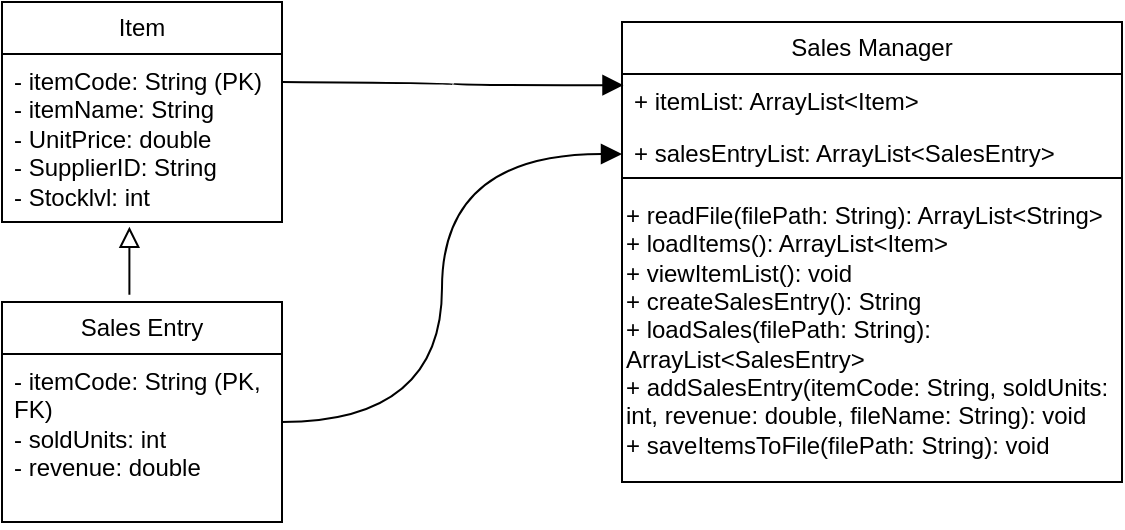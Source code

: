 <mxfile version="25.0.3">
  <diagram name="Page-1" id="c4acf3e9-155e-7222-9cf6-157b1a14988f">
    <mxGraphModel dx="1451" dy="784" grid="1" gridSize="10" guides="1" tooltips="1" connect="1" arrows="1" fold="1" page="1" pageScale="1" pageWidth="850" pageHeight="1100" background="none" math="0" shadow="0">
      <root>
        <mxCell id="0" />
        <mxCell id="1" parent="0" />
        <mxCell id="wX4cQtUGv_hW-EQ-Y6BV-1" value="Item" style="swimlane;fontStyle=0;childLayout=stackLayout;horizontal=1;startSize=26;fillColor=none;horizontalStack=0;resizeParent=1;resizeParentMax=0;resizeLast=0;collapsible=1;marginBottom=0;whiteSpace=wrap;html=1;" parent="1" vertex="1">
          <mxGeometry x="60" y="110" width="140" height="110" as="geometry" />
        </mxCell>
        <mxCell id="wX4cQtUGv_hW-EQ-Y6BV-2" value="- itemCode: String (PK)&lt;div&gt;- itemName: String&lt;/div&gt;&lt;div&gt;- UnitPrice: double&lt;/div&gt;&lt;div&gt;- SupplierID: String&lt;/div&gt;&lt;div&gt;- Stocklvl: int&lt;/div&gt;" style="text;strokeColor=none;fillColor=none;align=left;verticalAlign=top;spacingLeft=4;spacingRight=4;overflow=hidden;rotatable=0;points=[[0,0.5],[1,0.5]];portConstraint=eastwest;whiteSpace=wrap;html=1;" parent="wX4cQtUGv_hW-EQ-Y6BV-1" vertex="1">
          <mxGeometry y="26" width="140" height="84" as="geometry" />
        </mxCell>
        <mxCell id="wX4cQtUGv_hW-EQ-Y6BV-5" value="Sales Entry" style="swimlane;fontStyle=0;childLayout=stackLayout;horizontal=1;startSize=26;fillColor=none;horizontalStack=0;resizeParent=1;resizeParentMax=0;resizeLast=0;collapsible=1;marginBottom=0;whiteSpace=wrap;html=1;" parent="1" vertex="1">
          <mxGeometry x="60" y="260" width="140" height="110" as="geometry" />
        </mxCell>
        <mxCell id="wX4cQtUGv_hW-EQ-Y6BV-6" value="- itemCode: String (PK, FK)&lt;div&gt;- soldUnits: int&lt;/div&gt;&lt;div&gt;- revenue: double&lt;/div&gt;" style="text;strokeColor=none;fillColor=none;align=left;verticalAlign=top;spacingLeft=4;spacingRight=4;overflow=hidden;rotatable=0;points=[[0,0.5],[1,0.5]];portConstraint=eastwest;whiteSpace=wrap;html=1;" parent="wX4cQtUGv_hW-EQ-Y6BV-5" vertex="1">
          <mxGeometry y="26" width="140" height="84" as="geometry" />
        </mxCell>
        <mxCell id="9rbEYJIKzkN8dOAePXuj-1" value="" style="endArrow=block;html=1;rounded=0;align=center;verticalAlign=bottom;endFill=0;labelBackgroundColor=none;endSize=8;fontSize=12;curved=1;exitX=0.455;exitY=-0.033;exitDx=0;exitDy=0;exitPerimeter=0;entryX=0.455;entryY=1.028;entryDx=0;entryDy=0;entryPerimeter=0;" parent="1" source="wX4cQtUGv_hW-EQ-Y6BV-5" target="wX4cQtUGv_hW-EQ-Y6BV-2" edge="1">
          <mxGeometry relative="1" as="geometry">
            <mxPoint x="120" y="220" as="sourcePoint" />
            <mxPoint x="170" y="240" as="targetPoint" />
          </mxGeometry>
        </mxCell>
        <mxCell id="9rbEYJIKzkN8dOAePXuj-2" value="" style="resizable=0;html=1;align=center;verticalAlign=top;labelBackgroundColor=none;" parent="9rbEYJIKzkN8dOAePXuj-1" connectable="0" vertex="1">
          <mxGeometry relative="1" as="geometry" />
        </mxCell>
        <mxCell id="9rbEYJIKzkN8dOAePXuj-10" value="" style="group" parent="1" vertex="1" connectable="0">
          <mxGeometry x="370" y="120" width="250" height="230" as="geometry" />
        </mxCell>
        <mxCell id="9rbEYJIKzkN8dOAePXuj-5" value="Sales Manager" style="swimlane;fontStyle=0;childLayout=stackLayout;horizontal=1;startSize=26;fillColor=none;horizontalStack=0;resizeParent=1;resizeParentMax=0;resizeLast=0;collapsible=1;marginBottom=0;whiteSpace=wrap;html=1;" parent="9rbEYJIKzkN8dOAePXuj-10" vertex="1">
          <mxGeometry width="250" height="80" as="geometry" />
        </mxCell>
        <mxCell id="9rbEYJIKzkN8dOAePXuj-6" value="+&amp;nbsp;itemList: ArrayList&amp;lt;Item&amp;gt;" style="text;strokeColor=none;fillColor=none;align=left;verticalAlign=top;spacingLeft=4;spacingRight=4;overflow=hidden;rotatable=0;points=[[0,0.5],[1,0.5]];portConstraint=eastwest;whiteSpace=wrap;html=1;" parent="9rbEYJIKzkN8dOAePXuj-5" vertex="1">
          <mxGeometry y="26" width="250" height="26" as="geometry" />
        </mxCell>
        <mxCell id="9rbEYJIKzkN8dOAePXuj-7" value="+&amp;nbsp;salesEntryList: ArrayList&amp;lt;SalesEntry&amp;gt;" style="text;strokeColor=none;fillColor=none;align=left;verticalAlign=top;spacingLeft=4;spacingRight=4;overflow=hidden;rotatable=0;points=[[0,0.5],[1,0.5]];portConstraint=eastwest;whiteSpace=wrap;html=1;" parent="9rbEYJIKzkN8dOAePXuj-5" vertex="1">
          <mxGeometry y="52" width="250" height="28" as="geometry" />
        </mxCell>
        <mxCell id="9rbEYJIKzkN8dOAePXuj-9" value="+ readFile(filePath: String): ArrayList&amp;lt;String&amp;gt;&lt;div&gt;+ loadItems(): ArrayList&amp;lt;Item&amp;gt;&lt;/div&gt;&lt;div&gt;+ viewItemList(): void&lt;/div&gt;&lt;div&gt;+ createSalesEntry(): String&lt;/div&gt;&lt;div&gt;+ loadSales(filePath: String): ArrayList&amp;lt;SalesEntry&amp;gt;&lt;/div&gt;&lt;div&gt;+ addSalesEntry(itemCode: String, soldUnits: int, revenue: double, fileName: String): void&lt;/div&gt;&lt;div&gt;+ saveItemsToFile(filePath: String): void&lt;/div&gt;" style="html=1;whiteSpace=wrap;align=left;" parent="9rbEYJIKzkN8dOAePXuj-10" vertex="1">
          <mxGeometry y="78" width="250" height="152" as="geometry" />
        </mxCell>
        <mxCell id="9rbEYJIKzkN8dOAePXuj-11" value="" style="endArrow=block;endFill=1;html=1;edgeStyle=orthogonalEdgeStyle;align=left;verticalAlign=top;rounded=0;fontSize=12;startSize=8;endSize=8;curved=1;entryX=0.003;entryY=0.214;entryDx=0;entryDy=0;entryPerimeter=0;" parent="1" target="9rbEYJIKzkN8dOAePXuj-6" edge="1">
          <mxGeometry x="-1" relative="1" as="geometry">
            <mxPoint x="200" y="150" as="sourcePoint" />
            <mxPoint x="360" y="150" as="targetPoint" />
            <mxPoint as="offset" />
          </mxGeometry>
        </mxCell>
        <mxCell id="9rbEYJIKzkN8dOAePXuj-13" value="" style="endArrow=block;endFill=1;html=1;edgeStyle=orthogonalEdgeStyle;align=left;verticalAlign=top;rounded=0;fontSize=12;startSize=8;endSize=8;curved=1;entryX=0;entryY=0.5;entryDx=0;entryDy=0;" parent="1" target="9rbEYJIKzkN8dOAePXuj-7" edge="1">
          <mxGeometry x="-1" relative="1" as="geometry">
            <mxPoint x="200" y="320" as="sourcePoint" />
            <mxPoint x="360" y="320" as="targetPoint" />
            <Array as="points">
              <mxPoint x="280" y="320" />
              <mxPoint x="280" y="186" />
            </Array>
          </mxGeometry>
        </mxCell>
      </root>
    </mxGraphModel>
  </diagram>
</mxfile>
